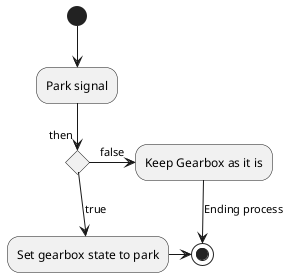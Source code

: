 @startuml

(*) --> "Park signal"
if then
    -->[true] "Set gearbox state to park"
    -right->(*)
else
    ->[false] "Keep Gearbox as it is"
    -->[Ending process](*)
endif

@enduml